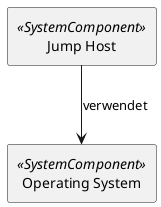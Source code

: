 @startuml

skinparam monochrome true
skinparam componentStyle uml2



show stereotype

rectangle Jump__F_Host as "Jump Host" <<SystemComponent>> {
}

rectangle Operating__F_System as "Operating System" <<SystemComponent>> {
}
Jump__F_Host -down-> Operating__F_System : verwendet 

' Begin Protected Region [[layouting]]

' End Protected Region   [[layouting]]
@enduml
' Actifsource ID=[dc5bfacd-eaac-11e8-88d3-bfc6b992bdec,2236dd0a-0e1a-11e9-8b4c-f9aec93d8b56,Hash]
